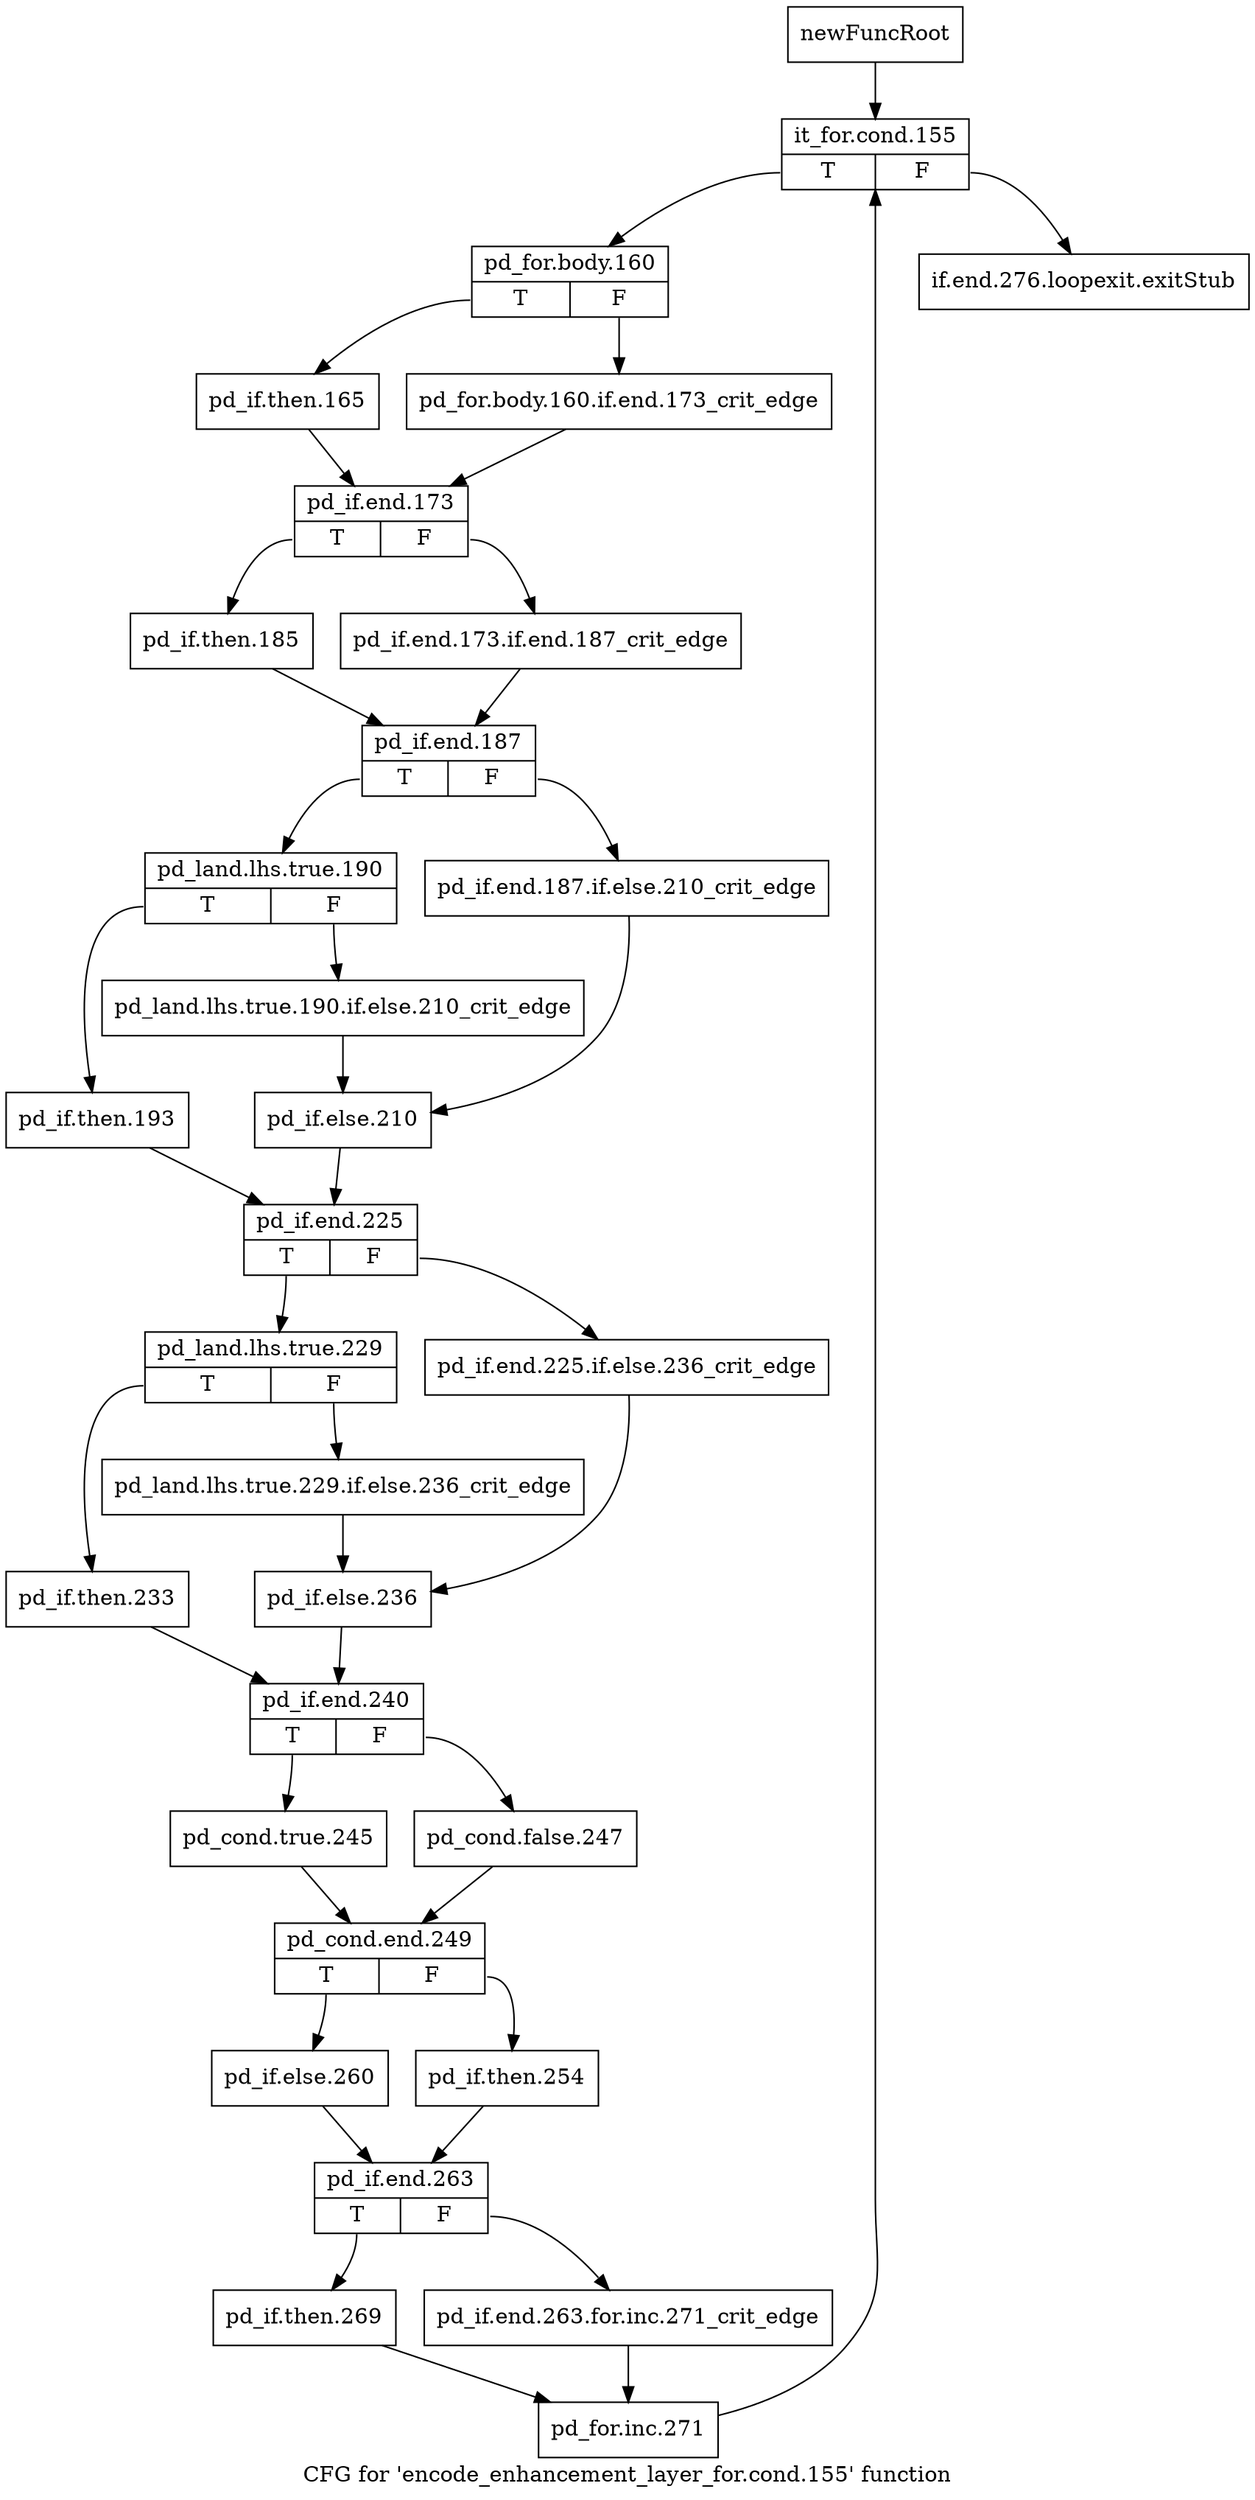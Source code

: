 digraph "CFG for 'encode_enhancement_layer_for.cond.155' function" {
	label="CFG for 'encode_enhancement_layer_for.cond.155' function";

	Node0x2402aa0 [shape=record,label="{newFuncRoot}"];
	Node0x2402aa0 -> Node0x2402b40;
	Node0x2402af0 [shape=record,label="{if.end.276.loopexit.exitStub}"];
	Node0x2402b40 [shape=record,label="{it_for.cond.155|{<s0>T|<s1>F}}"];
	Node0x2402b40:s0 -> Node0x2402b90;
	Node0x2402b40:s1 -> Node0x2402af0;
	Node0x2402b90 [shape=record,label="{pd_for.body.160|{<s0>T|<s1>F}}"];
	Node0x2402b90:s0 -> Node0x2402c30;
	Node0x2402b90:s1 -> Node0x2402be0;
	Node0x2402be0 [shape=record,label="{pd_for.body.160.if.end.173_crit_edge}"];
	Node0x2402be0 -> Node0x2402c80;
	Node0x2402c30 [shape=record,label="{pd_if.then.165}"];
	Node0x2402c30 -> Node0x2402c80;
	Node0x2402c80 [shape=record,label="{pd_if.end.173|{<s0>T|<s1>F}}"];
	Node0x2402c80:s0 -> Node0x2402d20;
	Node0x2402c80:s1 -> Node0x2402cd0;
	Node0x2402cd0 [shape=record,label="{pd_if.end.173.if.end.187_crit_edge}"];
	Node0x2402cd0 -> Node0x2402d70;
	Node0x2402d20 [shape=record,label="{pd_if.then.185}"];
	Node0x2402d20 -> Node0x2402d70;
	Node0x2402d70 [shape=record,label="{pd_if.end.187|{<s0>T|<s1>F}}"];
	Node0x2402d70:s0 -> Node0x2402e10;
	Node0x2402d70:s1 -> Node0x2402dc0;
	Node0x2402dc0 [shape=record,label="{pd_if.end.187.if.else.210_crit_edge}"];
	Node0x2402dc0 -> Node0x2402eb0;
	Node0x2402e10 [shape=record,label="{pd_land.lhs.true.190|{<s0>T|<s1>F}}"];
	Node0x2402e10:s0 -> Node0x2402f00;
	Node0x2402e10:s1 -> Node0x2402e60;
	Node0x2402e60 [shape=record,label="{pd_land.lhs.true.190.if.else.210_crit_edge}"];
	Node0x2402e60 -> Node0x2402eb0;
	Node0x2402eb0 [shape=record,label="{pd_if.else.210}"];
	Node0x2402eb0 -> Node0x2402f50;
	Node0x2402f00 [shape=record,label="{pd_if.then.193}"];
	Node0x2402f00 -> Node0x2402f50;
	Node0x2402f50 [shape=record,label="{pd_if.end.225|{<s0>T|<s1>F}}"];
	Node0x2402f50:s0 -> Node0x2402ff0;
	Node0x2402f50:s1 -> Node0x2402fa0;
	Node0x2402fa0 [shape=record,label="{pd_if.end.225.if.else.236_crit_edge}"];
	Node0x2402fa0 -> Node0x2403090;
	Node0x2402ff0 [shape=record,label="{pd_land.lhs.true.229|{<s0>T|<s1>F}}"];
	Node0x2402ff0:s0 -> Node0x24030e0;
	Node0x2402ff0:s1 -> Node0x2403040;
	Node0x2403040 [shape=record,label="{pd_land.lhs.true.229.if.else.236_crit_edge}"];
	Node0x2403040 -> Node0x2403090;
	Node0x2403090 [shape=record,label="{pd_if.else.236}"];
	Node0x2403090 -> Node0x2403130;
	Node0x24030e0 [shape=record,label="{pd_if.then.233}"];
	Node0x24030e0 -> Node0x2403130;
	Node0x2403130 [shape=record,label="{pd_if.end.240|{<s0>T|<s1>F}}"];
	Node0x2403130:s0 -> Node0x24031d0;
	Node0x2403130:s1 -> Node0x2403180;
	Node0x2403180 [shape=record,label="{pd_cond.false.247}"];
	Node0x2403180 -> Node0x2403220;
	Node0x24031d0 [shape=record,label="{pd_cond.true.245}"];
	Node0x24031d0 -> Node0x2403220;
	Node0x2403220 [shape=record,label="{pd_cond.end.249|{<s0>T|<s1>F}}"];
	Node0x2403220:s0 -> Node0x24032c0;
	Node0x2403220:s1 -> Node0x2403270;
	Node0x2403270 [shape=record,label="{pd_if.then.254}"];
	Node0x2403270 -> Node0x2403310;
	Node0x24032c0 [shape=record,label="{pd_if.else.260}"];
	Node0x24032c0 -> Node0x2403310;
	Node0x2403310 [shape=record,label="{pd_if.end.263|{<s0>T|<s1>F}}"];
	Node0x2403310:s0 -> Node0x24033b0;
	Node0x2403310:s1 -> Node0x2403360;
	Node0x2403360 [shape=record,label="{pd_if.end.263.for.inc.271_crit_edge}"];
	Node0x2403360 -> Node0x2403400;
	Node0x24033b0 [shape=record,label="{pd_if.then.269}"];
	Node0x24033b0 -> Node0x2403400;
	Node0x2403400 [shape=record,label="{pd_for.inc.271}"];
	Node0x2403400 -> Node0x2402b40;
}
